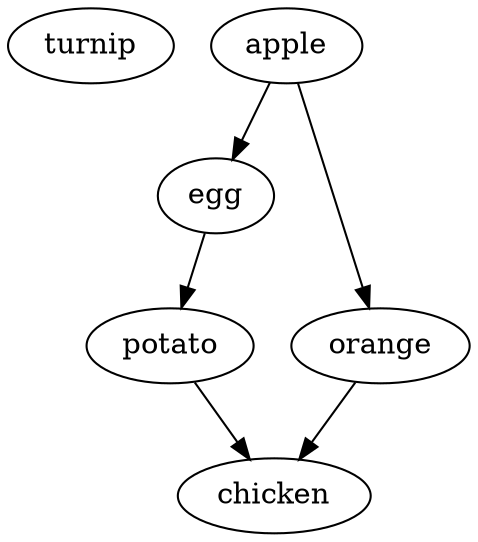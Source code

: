 digraph "Sample job" {
    "turnip"
    "apple"
    "egg"
    "orange"
    "potato"
    "chicken"
    "apple" -> "egg"
    "apple" -> "orange"
    "egg" -> "potato"
    "potato" -> "chicken"
    "orange" -> "chicken"
}